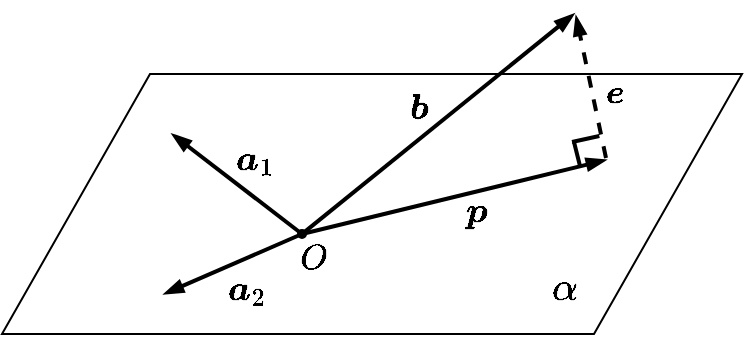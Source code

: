 <mxfile version="13.5.1" type="device"><diagram id="sfb-6vIdMliCDh17OBQd" name="Page-1"><mxGraphModel dx="706" dy="419" grid="1" gridSize="10" guides="1" tooltips="1" connect="0" arrows="0" fold="1" page="1" pageScale="1" pageWidth="827" pageHeight="583" math="1" shadow="0"><root><mxCell id="0"/><mxCell id="1" parent="0"/><mxCell id="JFHKM1ruKVD2L0hU7ZU4-1" value="" style="shape=parallelogram;perimeter=parallelogramPerimeter;whiteSpace=wrap;html=1;" parent="1" vertex="1"><mxGeometry x="250" y="200" width="370" height="130" as="geometry"/></mxCell><mxCell id="JFHKM1ruKVD2L0hU7ZU4-2" value="" style="endArrow=blockThin;html=1;strokeWidth=2;endFill=1;startArrow=oval;startFill=1;startSize=3;endSize=5;" parent="1" edge="1"><mxGeometry width="50" height="50" relative="1" as="geometry"><mxPoint x="400" y="280" as="sourcePoint"/><mxPoint x="536" y="170" as="targetPoint"/></mxGeometry></mxCell><mxCell id="JFHKM1ruKVD2L0hU7ZU4-3" value="" style="endArrow=blockThin;html=1;strokeWidth=2;endFill=1;endSize=5;" parent="1" edge="1"><mxGeometry width="50" height="50" relative="1" as="geometry"><mxPoint x="400" y="280" as="sourcePoint"/><mxPoint x="335" y="230" as="targetPoint"/></mxGeometry></mxCell><mxCell id="JFHKM1ruKVD2L0hU7ZU4-4" value="" style="endArrow=blockThin;html=1;strokeWidth=2;endFill=1;endSize=5;" parent="1" edge="1"><mxGeometry width="50" height="50" relative="1" as="geometry"><mxPoint x="400" y="280" as="sourcePoint"/><mxPoint x="331" y="310" as="targetPoint"/></mxGeometry></mxCell><mxCell id="JFHKM1ruKVD2L0hU7ZU4-5" value="" style="endArrow=blockThin;html=1;strokeWidth=2;endFill=1;startArrow=none;startFill=0;startSize=3;endSize=5;" parent="1" edge="1"><mxGeometry width="50" height="50" relative="1" as="geometry"><mxPoint x="400" y="280" as="sourcePoint"/><mxPoint x="552" y="243" as="targetPoint"/></mxGeometry></mxCell><mxCell id="JFHKM1ruKVD2L0hU7ZU4-7" value="" style="endArrow=blockThin;html=1;strokeWidth=2;endFill=1;startArrow=none;startFill=0;startSize=3;endSize=5;dashed=1;" parent="1" edge="1"><mxGeometry width="50" height="50" relative="1" as="geometry"><mxPoint x="552" y="242" as="sourcePoint"/><mxPoint x="537" y="171" as="targetPoint"/></mxGeometry></mxCell><mxCell id="JFHKM1ruKVD2L0hU7ZU4-8" value="\(O\)" style="text;html=1;strokeColor=none;fillColor=none;align=center;verticalAlign=middle;whiteSpace=wrap;rounded=0;fontSize=15;" parent="1" vertex="1"><mxGeometry x="394" y="282" width="23" height="20" as="geometry"/></mxCell><mxCell id="JFHKM1ruKVD2L0hU7ZU4-9" value="\(\boldsymbol{a}_1\)" style="text;html=1;strokeColor=none;fillColor=none;align=center;verticalAlign=middle;whiteSpace=wrap;rounded=0;fontSize=15;" parent="1" vertex="1"><mxGeometry x="365" y="233" width="23" height="20" as="geometry"/></mxCell><mxCell id="JFHKM1ruKVD2L0hU7ZU4-10" value="\(\boldsymbol{a}_2\)" style="text;html=1;strokeColor=none;fillColor=none;align=center;verticalAlign=middle;whiteSpace=wrap;rounded=0;fontSize=15;" parent="1" vertex="1"><mxGeometry x="361" y="298" width="23" height="20" as="geometry"/></mxCell><mxCell id="JFHKM1ruKVD2L0hU7ZU4-11" value="\(\boldsymbol{b}\)" style="text;html=1;strokeColor=none;fillColor=none;align=center;verticalAlign=middle;whiteSpace=wrap;rounded=0;fontSize=15;" parent="1" vertex="1"><mxGeometry x="447" y="207" width="23" height="20" as="geometry"/></mxCell><mxCell id="JFHKM1ruKVD2L0hU7ZU4-12" value="\(\alpha\)" style="text;html=1;strokeColor=none;fillColor=none;align=center;verticalAlign=middle;whiteSpace=wrap;rounded=0;fontSize=17;" parent="1" vertex="1"><mxGeometry x="520" y="298" width="23" height="20" as="geometry"/></mxCell><mxCell id="JFHKM1ruKVD2L0hU7ZU4-13" value="\(\boldsymbol{p}\)" style="text;html=1;strokeColor=none;fillColor=none;align=center;verticalAlign=middle;whiteSpace=wrap;rounded=0;fontSize=15;" parent="1" vertex="1"><mxGeometry x="476" y="259" width="23" height="20" as="geometry"/></mxCell><mxCell id="JFHKM1ruKVD2L0hU7ZU4-14" value="\(\boldsymbol{e}\)" style="text;html=1;strokeColor=none;fillColor=none;align=center;verticalAlign=middle;whiteSpace=wrap;rounded=0;fontSize=14;" parent="1" vertex="1"><mxGeometry x="545" y="199" width="23" height="20" as="geometry"/></mxCell><mxCell id="JFHKM1ruKVD2L0hU7ZU4-16" value="" style="endArrow=none;html=1;strokeWidth=2;fontSize=28;rounded=0;" parent="1" edge="1"><mxGeometry width="50" height="50" relative="1" as="geometry"><mxPoint x="548.67" y="231" as="sourcePoint"/><mxPoint x="535" y="234" as="targetPoint"/></mxGeometry></mxCell><mxCell id="JFHKM1ruKVD2L0hU7ZU4-17" value="" style="endArrow=none;html=1;strokeWidth=2;fontSize=28;" parent="1" edge="1"><mxGeometry width="50" height="50" relative="1" as="geometry"><mxPoint x="539" y="246" as="sourcePoint"/><mxPoint x="536" y="234" as="targetPoint"/></mxGeometry></mxCell></root></mxGraphModel></diagram></mxfile>